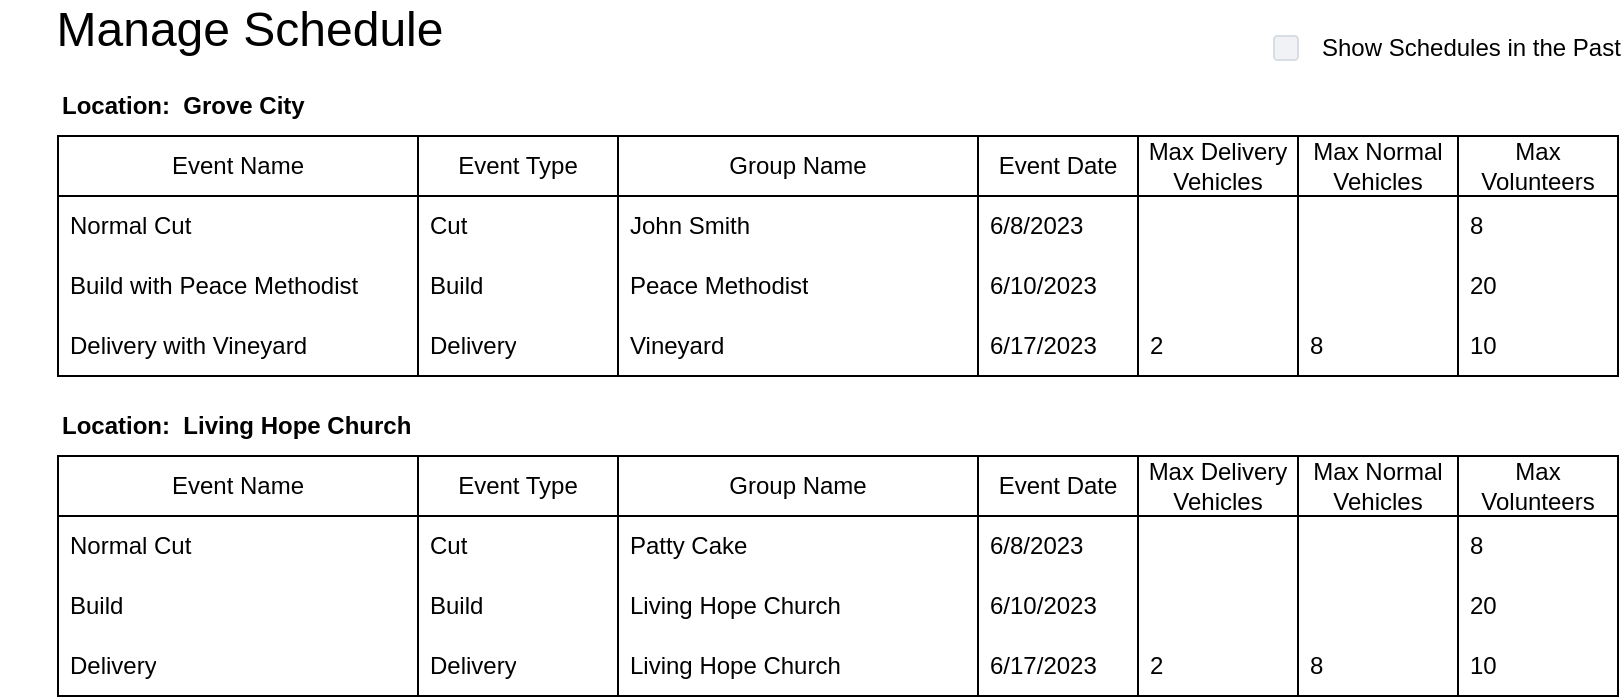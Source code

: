 <mxfile version="20.7.4" type="device"><diagram name="Page-1" id="c9db0220-8083-56f3-ca83-edcdcd058819"><mxGraphModel dx="1338" dy="820" grid="1" gridSize="10" guides="1" tooltips="1" connect="1" arrows="1" fold="1" page="1" pageScale="1.5" pageWidth="826" pageHeight="1169" background="none" math="0" shadow="0"><root><mxCell id="0" style=";html=1;"/><mxCell id="1" style=";html=1;" parent="0"/><mxCell id="UZdEMTwhDuOR2Ws4chH9-1" value="Event Name" style="swimlane;fontStyle=0;childLayout=stackLayout;horizontal=1;startSize=30;horizontalStack=0;resizeParent=1;resizeParentMax=0;resizeLast=0;collapsible=1;marginBottom=0;whiteSpace=wrap;html=1;" vertex="1" parent="1"><mxGeometry x="40" y="80" width="180" height="120" as="geometry"/></mxCell><mxCell id="UZdEMTwhDuOR2Ws4chH9-2" value="Normal Cut" style="text;strokeColor=none;fillColor=none;align=left;verticalAlign=middle;spacingLeft=4;spacingRight=4;overflow=hidden;points=[[0,0.5],[1,0.5]];portConstraint=eastwest;rotatable=0;whiteSpace=wrap;html=1;" vertex="1" parent="UZdEMTwhDuOR2Ws4chH9-1"><mxGeometry y="30" width="180" height="30" as="geometry"/></mxCell><mxCell id="UZdEMTwhDuOR2Ws4chH9-3" value="Build with Peace Methodist" style="text;strokeColor=none;fillColor=none;align=left;verticalAlign=middle;spacingLeft=4;spacingRight=4;overflow=hidden;points=[[0,0.5],[1,0.5]];portConstraint=eastwest;rotatable=0;whiteSpace=wrap;html=1;" vertex="1" parent="UZdEMTwhDuOR2Ws4chH9-1"><mxGeometry y="60" width="180" height="30" as="geometry"/></mxCell><mxCell id="UZdEMTwhDuOR2Ws4chH9-4" value="Delivery with Vineyard" style="text;strokeColor=none;fillColor=none;align=left;verticalAlign=middle;spacingLeft=4;spacingRight=4;overflow=hidden;points=[[0,0.5],[1,0.5]];portConstraint=eastwest;rotatable=0;whiteSpace=wrap;html=1;" vertex="1" parent="UZdEMTwhDuOR2Ws4chH9-1"><mxGeometry y="90" width="180" height="30" as="geometry"/></mxCell><mxCell id="UZdEMTwhDuOR2Ws4chH9-5" value="Event Type" style="swimlane;fontStyle=0;childLayout=stackLayout;horizontal=1;startSize=30;horizontalStack=0;resizeParent=1;resizeParentMax=0;resizeLast=0;collapsible=1;marginBottom=0;whiteSpace=wrap;html=1;" vertex="1" parent="1"><mxGeometry x="220" y="80" width="100" height="120" as="geometry"><mxRectangle x="220" y="80" width="100" height="30" as="alternateBounds"/></mxGeometry></mxCell><mxCell id="UZdEMTwhDuOR2Ws4chH9-6" value="Cut" style="text;strokeColor=none;fillColor=none;align=left;verticalAlign=middle;spacingLeft=4;spacingRight=4;overflow=hidden;points=[[0,0.5],[1,0.5]];portConstraint=eastwest;rotatable=0;whiteSpace=wrap;html=1;" vertex="1" parent="UZdEMTwhDuOR2Ws4chH9-5"><mxGeometry y="30" width="100" height="30" as="geometry"/></mxCell><mxCell id="UZdEMTwhDuOR2Ws4chH9-7" value="Build" style="text;strokeColor=none;fillColor=none;align=left;verticalAlign=middle;spacingLeft=4;spacingRight=4;overflow=hidden;points=[[0,0.5],[1,0.5]];portConstraint=eastwest;rotatable=0;whiteSpace=wrap;html=1;" vertex="1" parent="UZdEMTwhDuOR2Ws4chH9-5"><mxGeometry y="60" width="100" height="30" as="geometry"/></mxCell><mxCell id="UZdEMTwhDuOR2Ws4chH9-8" value="Delivery" style="text;strokeColor=none;fillColor=none;align=left;verticalAlign=middle;spacingLeft=4;spacingRight=4;overflow=hidden;points=[[0,0.5],[1,0.5]];portConstraint=eastwest;rotatable=0;whiteSpace=wrap;html=1;" vertex="1" parent="UZdEMTwhDuOR2Ws4chH9-5"><mxGeometry y="90" width="100" height="30" as="geometry"/></mxCell><mxCell id="UZdEMTwhDuOR2Ws4chH9-9" value="Group Name" style="swimlane;fontStyle=0;childLayout=stackLayout;horizontal=1;startSize=30;horizontalStack=0;resizeParent=1;resizeParentMax=0;resizeLast=0;collapsible=1;marginBottom=0;whiteSpace=wrap;html=1;" vertex="1" parent="1"><mxGeometry x="320" y="80" width="180" height="120" as="geometry"/></mxCell><mxCell id="UZdEMTwhDuOR2Ws4chH9-10" value="John Smith" style="text;strokeColor=none;fillColor=none;align=left;verticalAlign=middle;spacingLeft=4;spacingRight=4;overflow=hidden;points=[[0,0.5],[1,0.5]];portConstraint=eastwest;rotatable=0;whiteSpace=wrap;html=1;" vertex="1" parent="UZdEMTwhDuOR2Ws4chH9-9"><mxGeometry y="30" width="180" height="30" as="geometry"/></mxCell><mxCell id="UZdEMTwhDuOR2Ws4chH9-11" value="Peace Methodist" style="text;strokeColor=none;fillColor=none;align=left;verticalAlign=middle;spacingLeft=4;spacingRight=4;overflow=hidden;points=[[0,0.5],[1,0.5]];portConstraint=eastwest;rotatable=0;whiteSpace=wrap;html=1;" vertex="1" parent="UZdEMTwhDuOR2Ws4chH9-9"><mxGeometry y="60" width="180" height="30" as="geometry"/></mxCell><mxCell id="UZdEMTwhDuOR2Ws4chH9-12" value="Vineyard" style="text;strokeColor=none;fillColor=none;align=left;verticalAlign=middle;spacingLeft=4;spacingRight=4;overflow=hidden;points=[[0,0.5],[1,0.5]];portConstraint=eastwest;rotatable=0;whiteSpace=wrap;html=1;" vertex="1" parent="UZdEMTwhDuOR2Ws4chH9-9"><mxGeometry y="90" width="180" height="30" as="geometry"/></mxCell><mxCell id="UZdEMTwhDuOR2Ws4chH9-13" value="Event Date" style="swimlane;fontStyle=0;childLayout=stackLayout;horizontal=1;startSize=30;horizontalStack=0;resizeParent=1;resizeParentMax=0;resizeLast=0;collapsible=1;marginBottom=0;whiteSpace=wrap;html=1;" vertex="1" parent="1"><mxGeometry x="500" y="80" width="80" height="120" as="geometry"/></mxCell><mxCell id="UZdEMTwhDuOR2Ws4chH9-14" value="6/8/2023" style="text;strokeColor=none;fillColor=none;align=left;verticalAlign=middle;spacingLeft=4;spacingRight=4;overflow=hidden;points=[[0,0.5],[1,0.5]];portConstraint=eastwest;rotatable=0;whiteSpace=wrap;html=1;" vertex="1" parent="UZdEMTwhDuOR2Ws4chH9-13"><mxGeometry y="30" width="80" height="30" as="geometry"/></mxCell><mxCell id="UZdEMTwhDuOR2Ws4chH9-15" value="6/10/2023" style="text;strokeColor=none;fillColor=none;align=left;verticalAlign=middle;spacingLeft=4;spacingRight=4;overflow=hidden;points=[[0,0.5],[1,0.5]];portConstraint=eastwest;rotatable=0;whiteSpace=wrap;html=1;" vertex="1" parent="UZdEMTwhDuOR2Ws4chH9-13"><mxGeometry y="60" width="80" height="30" as="geometry"/></mxCell><mxCell id="UZdEMTwhDuOR2Ws4chH9-16" value="6/17/2023" style="text;strokeColor=none;fillColor=none;align=left;verticalAlign=middle;spacingLeft=4;spacingRight=4;overflow=hidden;points=[[0,0.5],[1,0.5]];portConstraint=eastwest;rotatable=0;whiteSpace=wrap;html=1;" vertex="1" parent="UZdEMTwhDuOR2Ws4chH9-13"><mxGeometry y="90" width="80" height="30" as="geometry"/></mxCell><mxCell id="UZdEMTwhDuOR2Ws4chH9-17" value="&lt;b&gt;Location:&amp;nbsp; Grove City&lt;/b&gt;" style="text;strokeColor=none;align=left;fillColor=none;html=1;verticalAlign=middle;whiteSpace=wrap;rounded=0;" vertex="1" parent="1"><mxGeometry x="40" y="50" width="170" height="30" as="geometry"/></mxCell><mxCell id="UZdEMTwhDuOR2Ws4chH9-18" value="Event Name" style="swimlane;fontStyle=0;childLayout=stackLayout;horizontal=1;startSize=30;horizontalStack=0;resizeParent=1;resizeParentMax=0;resizeLast=0;collapsible=1;marginBottom=0;whiteSpace=wrap;html=1;" vertex="1" parent="1"><mxGeometry x="40" y="240" width="180" height="120" as="geometry"/></mxCell><mxCell id="UZdEMTwhDuOR2Ws4chH9-19" value="Normal Cut" style="text;strokeColor=none;fillColor=none;align=left;verticalAlign=middle;spacingLeft=4;spacingRight=4;overflow=hidden;points=[[0,0.5],[1,0.5]];portConstraint=eastwest;rotatable=0;whiteSpace=wrap;html=1;" vertex="1" parent="UZdEMTwhDuOR2Ws4chH9-18"><mxGeometry y="30" width="180" height="30" as="geometry"/></mxCell><mxCell id="UZdEMTwhDuOR2Ws4chH9-20" value="Build" style="text;strokeColor=none;fillColor=none;align=left;verticalAlign=middle;spacingLeft=4;spacingRight=4;overflow=hidden;points=[[0,0.5],[1,0.5]];portConstraint=eastwest;rotatable=0;whiteSpace=wrap;html=1;" vertex="1" parent="UZdEMTwhDuOR2Ws4chH9-18"><mxGeometry y="60" width="180" height="30" as="geometry"/></mxCell><mxCell id="UZdEMTwhDuOR2Ws4chH9-21" value="Delivery" style="text;strokeColor=none;fillColor=none;align=left;verticalAlign=middle;spacingLeft=4;spacingRight=4;overflow=hidden;points=[[0,0.5],[1,0.5]];portConstraint=eastwest;rotatable=0;whiteSpace=wrap;html=1;" vertex="1" parent="UZdEMTwhDuOR2Ws4chH9-18"><mxGeometry y="90" width="180" height="30" as="geometry"/></mxCell><mxCell id="UZdEMTwhDuOR2Ws4chH9-22" value="Event Type" style="swimlane;fontStyle=0;childLayout=stackLayout;horizontal=1;startSize=30;horizontalStack=0;resizeParent=1;resizeParentMax=0;resizeLast=0;collapsible=1;marginBottom=0;whiteSpace=wrap;html=1;" vertex="1" parent="1"><mxGeometry x="220" y="240" width="100" height="120" as="geometry"/></mxCell><mxCell id="UZdEMTwhDuOR2Ws4chH9-23" value="Cut" style="text;strokeColor=none;fillColor=none;align=left;verticalAlign=middle;spacingLeft=4;spacingRight=4;overflow=hidden;points=[[0,0.5],[1,0.5]];portConstraint=eastwest;rotatable=0;whiteSpace=wrap;html=1;" vertex="1" parent="UZdEMTwhDuOR2Ws4chH9-22"><mxGeometry y="30" width="100" height="30" as="geometry"/></mxCell><mxCell id="UZdEMTwhDuOR2Ws4chH9-24" value="Build" style="text;strokeColor=none;fillColor=none;align=left;verticalAlign=middle;spacingLeft=4;spacingRight=4;overflow=hidden;points=[[0,0.5],[1,0.5]];portConstraint=eastwest;rotatable=0;whiteSpace=wrap;html=1;" vertex="1" parent="UZdEMTwhDuOR2Ws4chH9-22"><mxGeometry y="60" width="100" height="30" as="geometry"/></mxCell><mxCell id="UZdEMTwhDuOR2Ws4chH9-25" value="Delivery" style="text;strokeColor=none;fillColor=none;align=left;verticalAlign=middle;spacingLeft=4;spacingRight=4;overflow=hidden;points=[[0,0.5],[1,0.5]];portConstraint=eastwest;rotatable=0;whiteSpace=wrap;html=1;" vertex="1" parent="UZdEMTwhDuOR2Ws4chH9-22"><mxGeometry y="90" width="100" height="30" as="geometry"/></mxCell><mxCell id="UZdEMTwhDuOR2Ws4chH9-26" value="Group Name" style="swimlane;fontStyle=0;childLayout=stackLayout;horizontal=1;startSize=30;horizontalStack=0;resizeParent=1;resizeParentMax=0;resizeLast=0;collapsible=1;marginBottom=0;whiteSpace=wrap;html=1;" vertex="1" parent="1"><mxGeometry x="320" y="240" width="180" height="120" as="geometry"/></mxCell><mxCell id="UZdEMTwhDuOR2Ws4chH9-27" value="Patty Cake" style="text;strokeColor=none;fillColor=none;align=left;verticalAlign=middle;spacingLeft=4;spacingRight=4;overflow=hidden;points=[[0,0.5],[1,0.5]];portConstraint=eastwest;rotatable=0;whiteSpace=wrap;html=1;" vertex="1" parent="UZdEMTwhDuOR2Ws4chH9-26"><mxGeometry y="30" width="180" height="30" as="geometry"/></mxCell><mxCell id="UZdEMTwhDuOR2Ws4chH9-28" value="Living Hope Church" style="text;strokeColor=none;fillColor=none;align=left;verticalAlign=middle;spacingLeft=4;spacingRight=4;overflow=hidden;points=[[0,0.5],[1,0.5]];portConstraint=eastwest;rotatable=0;whiteSpace=wrap;html=1;" vertex="1" parent="UZdEMTwhDuOR2Ws4chH9-26"><mxGeometry y="60" width="180" height="30" as="geometry"/></mxCell><mxCell id="UZdEMTwhDuOR2Ws4chH9-29" value="Living Hope Church" style="text;strokeColor=none;fillColor=none;align=left;verticalAlign=middle;spacingLeft=4;spacingRight=4;overflow=hidden;points=[[0,0.5],[1,0.5]];portConstraint=eastwest;rotatable=0;whiteSpace=wrap;html=1;" vertex="1" parent="UZdEMTwhDuOR2Ws4chH9-26"><mxGeometry y="90" width="180" height="30" as="geometry"/></mxCell><mxCell id="UZdEMTwhDuOR2Ws4chH9-30" value="Event Date" style="swimlane;fontStyle=0;childLayout=stackLayout;horizontal=1;startSize=30;horizontalStack=0;resizeParent=1;resizeParentMax=0;resizeLast=0;collapsible=1;marginBottom=0;whiteSpace=wrap;html=1;" vertex="1" parent="1"><mxGeometry x="500" y="240" width="80" height="120" as="geometry"/></mxCell><mxCell id="UZdEMTwhDuOR2Ws4chH9-31" value="6/8/2023" style="text;strokeColor=none;fillColor=none;align=left;verticalAlign=middle;spacingLeft=4;spacingRight=4;overflow=hidden;points=[[0,0.5],[1,0.5]];portConstraint=eastwest;rotatable=0;whiteSpace=wrap;html=1;" vertex="1" parent="UZdEMTwhDuOR2Ws4chH9-30"><mxGeometry y="30" width="80" height="30" as="geometry"/></mxCell><mxCell id="UZdEMTwhDuOR2Ws4chH9-32" value="6/10/2023" style="text;strokeColor=none;fillColor=none;align=left;verticalAlign=middle;spacingLeft=4;spacingRight=4;overflow=hidden;points=[[0,0.5],[1,0.5]];portConstraint=eastwest;rotatable=0;whiteSpace=wrap;html=1;" vertex="1" parent="UZdEMTwhDuOR2Ws4chH9-30"><mxGeometry y="60" width="80" height="30" as="geometry"/></mxCell><mxCell id="UZdEMTwhDuOR2Ws4chH9-33" value="6/17/2023" style="text;strokeColor=none;fillColor=none;align=left;verticalAlign=middle;spacingLeft=4;spacingRight=4;overflow=hidden;points=[[0,0.5],[1,0.5]];portConstraint=eastwest;rotatable=0;whiteSpace=wrap;html=1;" vertex="1" parent="UZdEMTwhDuOR2Ws4chH9-30"><mxGeometry y="90" width="80" height="30" as="geometry"/></mxCell><mxCell id="UZdEMTwhDuOR2Ws4chH9-34" value="&lt;b&gt;Location:&amp;nbsp; Living Hope Church&lt;/b&gt;" style="text;strokeColor=none;align=left;fillColor=none;html=1;verticalAlign=middle;whiteSpace=wrap;rounded=0;" vertex="1" parent="1"><mxGeometry x="40" y="210" width="230" height="30" as="geometry"/></mxCell><mxCell id="UZdEMTwhDuOR2Ws4chH9-35" value="Max Delivery Vehicles" style="swimlane;fontStyle=0;childLayout=stackLayout;horizontal=1;startSize=30;horizontalStack=0;resizeParent=1;resizeParentMax=0;resizeLast=0;collapsible=1;marginBottom=0;whiteSpace=wrap;html=1;" vertex="1" parent="1"><mxGeometry x="580" y="80" width="80" height="120" as="geometry"/></mxCell><mxCell id="UZdEMTwhDuOR2Ws4chH9-36" value="&amp;nbsp;" style="text;strokeColor=none;fillColor=none;align=left;verticalAlign=middle;spacingLeft=4;spacingRight=4;overflow=hidden;points=[[0,0.5],[1,0.5]];portConstraint=eastwest;rotatable=0;whiteSpace=wrap;html=1;" vertex="1" parent="UZdEMTwhDuOR2Ws4chH9-35"><mxGeometry y="30" width="80" height="30" as="geometry"/></mxCell><mxCell id="UZdEMTwhDuOR2Ws4chH9-37" value="&amp;nbsp;" style="text;strokeColor=none;fillColor=none;align=left;verticalAlign=middle;spacingLeft=4;spacingRight=4;overflow=hidden;points=[[0,0.5],[1,0.5]];portConstraint=eastwest;rotatable=0;whiteSpace=wrap;html=1;" vertex="1" parent="UZdEMTwhDuOR2Ws4chH9-35"><mxGeometry y="60" width="80" height="30" as="geometry"/></mxCell><mxCell id="UZdEMTwhDuOR2Ws4chH9-38" value="2" style="text;strokeColor=none;fillColor=none;align=left;verticalAlign=middle;spacingLeft=4;spacingRight=4;overflow=hidden;points=[[0,0.5],[1,0.5]];portConstraint=eastwest;rotatable=0;whiteSpace=wrap;html=1;" vertex="1" parent="UZdEMTwhDuOR2Ws4chH9-35"><mxGeometry y="90" width="80" height="30" as="geometry"/></mxCell><mxCell id="UZdEMTwhDuOR2Ws4chH9-39" value="Max Normal Vehicles" style="swimlane;fontStyle=0;childLayout=stackLayout;horizontal=1;startSize=30;horizontalStack=0;resizeParent=1;resizeParentMax=0;resizeLast=0;collapsible=1;marginBottom=0;whiteSpace=wrap;html=1;" vertex="1" parent="1"><mxGeometry x="660" y="80" width="80" height="120" as="geometry"/></mxCell><mxCell id="UZdEMTwhDuOR2Ws4chH9-40" value="&amp;nbsp;" style="text;strokeColor=none;fillColor=none;align=left;verticalAlign=middle;spacingLeft=4;spacingRight=4;overflow=hidden;points=[[0,0.5],[1,0.5]];portConstraint=eastwest;rotatable=0;whiteSpace=wrap;html=1;" vertex="1" parent="UZdEMTwhDuOR2Ws4chH9-39"><mxGeometry y="30" width="80" height="30" as="geometry"/></mxCell><mxCell id="UZdEMTwhDuOR2Ws4chH9-41" value="&amp;nbsp;" style="text;strokeColor=none;fillColor=none;align=left;verticalAlign=middle;spacingLeft=4;spacingRight=4;overflow=hidden;points=[[0,0.5],[1,0.5]];portConstraint=eastwest;rotatable=0;whiteSpace=wrap;html=1;" vertex="1" parent="UZdEMTwhDuOR2Ws4chH9-39"><mxGeometry y="60" width="80" height="30" as="geometry"/></mxCell><mxCell id="UZdEMTwhDuOR2Ws4chH9-42" value="8" style="text;strokeColor=none;fillColor=none;align=left;verticalAlign=middle;spacingLeft=4;spacingRight=4;overflow=hidden;points=[[0,0.5],[1,0.5]];portConstraint=eastwest;rotatable=0;whiteSpace=wrap;html=1;" vertex="1" parent="UZdEMTwhDuOR2Ws4chH9-39"><mxGeometry y="90" width="80" height="30" as="geometry"/></mxCell><mxCell id="UZdEMTwhDuOR2Ws4chH9-43" value="Max Volunteers" style="swimlane;fontStyle=0;childLayout=stackLayout;horizontal=1;startSize=30;horizontalStack=0;resizeParent=1;resizeParentMax=0;resizeLast=0;collapsible=1;marginBottom=0;whiteSpace=wrap;html=1;" vertex="1" parent="1"><mxGeometry x="740" y="80" width="80" height="120" as="geometry"/></mxCell><mxCell id="UZdEMTwhDuOR2Ws4chH9-44" value="8" style="text;strokeColor=none;fillColor=none;align=left;verticalAlign=middle;spacingLeft=4;spacingRight=4;overflow=hidden;points=[[0,0.5],[1,0.5]];portConstraint=eastwest;rotatable=0;whiteSpace=wrap;html=1;" vertex="1" parent="UZdEMTwhDuOR2Ws4chH9-43"><mxGeometry y="30" width="80" height="30" as="geometry"/></mxCell><mxCell id="UZdEMTwhDuOR2Ws4chH9-45" value="20" style="text;strokeColor=none;fillColor=none;align=left;verticalAlign=middle;spacingLeft=4;spacingRight=4;overflow=hidden;points=[[0,0.5],[1,0.5]];portConstraint=eastwest;rotatable=0;whiteSpace=wrap;html=1;" vertex="1" parent="UZdEMTwhDuOR2Ws4chH9-43"><mxGeometry y="60" width="80" height="30" as="geometry"/></mxCell><mxCell id="UZdEMTwhDuOR2Ws4chH9-46" value="10" style="text;strokeColor=none;fillColor=none;align=left;verticalAlign=middle;spacingLeft=4;spacingRight=4;overflow=hidden;points=[[0,0.5],[1,0.5]];portConstraint=eastwest;rotatable=0;whiteSpace=wrap;html=1;" vertex="1" parent="UZdEMTwhDuOR2Ws4chH9-43"><mxGeometry y="90" width="80" height="30" as="geometry"/></mxCell><mxCell id="UZdEMTwhDuOR2Ws4chH9-47" value="Max Delivery Vehicles" style="swimlane;fontStyle=0;childLayout=stackLayout;horizontal=1;startSize=30;horizontalStack=0;resizeParent=1;resizeParentMax=0;resizeLast=0;collapsible=1;marginBottom=0;whiteSpace=wrap;html=1;" vertex="1" parent="1"><mxGeometry x="580" y="240" width="80" height="120" as="geometry"/></mxCell><mxCell id="UZdEMTwhDuOR2Ws4chH9-48" value="&amp;nbsp;" style="text;strokeColor=none;fillColor=none;align=left;verticalAlign=middle;spacingLeft=4;spacingRight=4;overflow=hidden;points=[[0,0.5],[1,0.5]];portConstraint=eastwest;rotatable=0;whiteSpace=wrap;html=1;" vertex="1" parent="UZdEMTwhDuOR2Ws4chH9-47"><mxGeometry y="30" width="80" height="30" as="geometry"/></mxCell><mxCell id="UZdEMTwhDuOR2Ws4chH9-49" value="&amp;nbsp;" style="text;strokeColor=none;fillColor=none;align=left;verticalAlign=middle;spacingLeft=4;spacingRight=4;overflow=hidden;points=[[0,0.5],[1,0.5]];portConstraint=eastwest;rotatable=0;whiteSpace=wrap;html=1;" vertex="1" parent="UZdEMTwhDuOR2Ws4chH9-47"><mxGeometry y="60" width="80" height="30" as="geometry"/></mxCell><mxCell id="UZdEMTwhDuOR2Ws4chH9-50" value="2" style="text;strokeColor=none;fillColor=none;align=left;verticalAlign=middle;spacingLeft=4;spacingRight=4;overflow=hidden;points=[[0,0.5],[1,0.5]];portConstraint=eastwest;rotatable=0;whiteSpace=wrap;html=1;" vertex="1" parent="UZdEMTwhDuOR2Ws4chH9-47"><mxGeometry y="90" width="80" height="30" as="geometry"/></mxCell><mxCell id="UZdEMTwhDuOR2Ws4chH9-51" value="Max Normal Vehicles" style="swimlane;fontStyle=0;childLayout=stackLayout;horizontal=1;startSize=30;horizontalStack=0;resizeParent=1;resizeParentMax=0;resizeLast=0;collapsible=1;marginBottom=0;whiteSpace=wrap;html=1;" vertex="1" parent="1"><mxGeometry x="660" y="240" width="80" height="120" as="geometry"/></mxCell><mxCell id="UZdEMTwhDuOR2Ws4chH9-52" value="&amp;nbsp;" style="text;strokeColor=none;fillColor=none;align=left;verticalAlign=middle;spacingLeft=4;spacingRight=4;overflow=hidden;points=[[0,0.5],[1,0.5]];portConstraint=eastwest;rotatable=0;whiteSpace=wrap;html=1;" vertex="1" parent="UZdEMTwhDuOR2Ws4chH9-51"><mxGeometry y="30" width="80" height="30" as="geometry"/></mxCell><mxCell id="UZdEMTwhDuOR2Ws4chH9-53" value="&amp;nbsp;" style="text;strokeColor=none;fillColor=none;align=left;verticalAlign=middle;spacingLeft=4;spacingRight=4;overflow=hidden;points=[[0,0.5],[1,0.5]];portConstraint=eastwest;rotatable=0;whiteSpace=wrap;html=1;" vertex="1" parent="UZdEMTwhDuOR2Ws4chH9-51"><mxGeometry y="60" width="80" height="30" as="geometry"/></mxCell><mxCell id="UZdEMTwhDuOR2Ws4chH9-54" value="8" style="text;strokeColor=none;fillColor=none;align=left;verticalAlign=middle;spacingLeft=4;spacingRight=4;overflow=hidden;points=[[0,0.5],[1,0.5]];portConstraint=eastwest;rotatable=0;whiteSpace=wrap;html=1;" vertex="1" parent="UZdEMTwhDuOR2Ws4chH9-51"><mxGeometry y="90" width="80" height="30" as="geometry"/></mxCell><mxCell id="UZdEMTwhDuOR2Ws4chH9-55" value="Max Volunteers" style="swimlane;fontStyle=0;childLayout=stackLayout;horizontal=1;startSize=30;horizontalStack=0;resizeParent=1;resizeParentMax=0;resizeLast=0;collapsible=1;marginBottom=0;whiteSpace=wrap;html=1;" vertex="1" parent="1"><mxGeometry x="740" y="240" width="80" height="120" as="geometry"/></mxCell><mxCell id="UZdEMTwhDuOR2Ws4chH9-56" value="8" style="text;strokeColor=none;fillColor=none;align=left;verticalAlign=middle;spacingLeft=4;spacingRight=4;overflow=hidden;points=[[0,0.5],[1,0.5]];portConstraint=eastwest;rotatable=0;whiteSpace=wrap;html=1;" vertex="1" parent="UZdEMTwhDuOR2Ws4chH9-55"><mxGeometry y="30" width="80" height="30" as="geometry"/></mxCell><mxCell id="UZdEMTwhDuOR2Ws4chH9-57" value="20" style="text;strokeColor=none;fillColor=none;align=left;verticalAlign=middle;spacingLeft=4;spacingRight=4;overflow=hidden;points=[[0,0.5],[1,0.5]];portConstraint=eastwest;rotatable=0;whiteSpace=wrap;html=1;" vertex="1" parent="UZdEMTwhDuOR2Ws4chH9-55"><mxGeometry y="60" width="80" height="30" as="geometry"/></mxCell><mxCell id="UZdEMTwhDuOR2Ws4chH9-58" value="10" style="text;strokeColor=none;fillColor=none;align=left;verticalAlign=middle;spacingLeft=4;spacingRight=4;overflow=hidden;points=[[0,0.5],[1,0.5]];portConstraint=eastwest;rotatable=0;whiteSpace=wrap;html=1;" vertex="1" parent="UZdEMTwhDuOR2Ws4chH9-55"><mxGeometry y="90" width="80" height="30" as="geometry"/></mxCell><mxCell id="UZdEMTwhDuOR2Ws4chH9-59" value="Show Schedules in the Past" style="rounded=1;fillColor=#F0F2F5;strokeColor=#D8DCE3;align=left;verticalAlign=middle;fontStyle=0;fontSize=12;labelPosition=right;verticalLabelPosition=middle;spacingLeft=10;html=1;shadow=0;dashed=0" vertex="1" parent="1"><mxGeometry x="648" y="30" width="12" height="12" as="geometry"/></mxCell><mxCell id="UZdEMTwhDuOR2Ws4chH9-62" value="&lt;font style=&quot;font-size: 24px;&quot;&gt;Manage Schedule&lt;/font&gt;" style="text;strokeColor=none;align=center;fillColor=none;html=1;verticalAlign=middle;whiteSpace=wrap;rounded=0;" vertex="1" parent="1"><mxGeometry x="11" y="12" width="250" height="30" as="geometry"/></mxCell></root></mxGraphModel></diagram></mxfile>